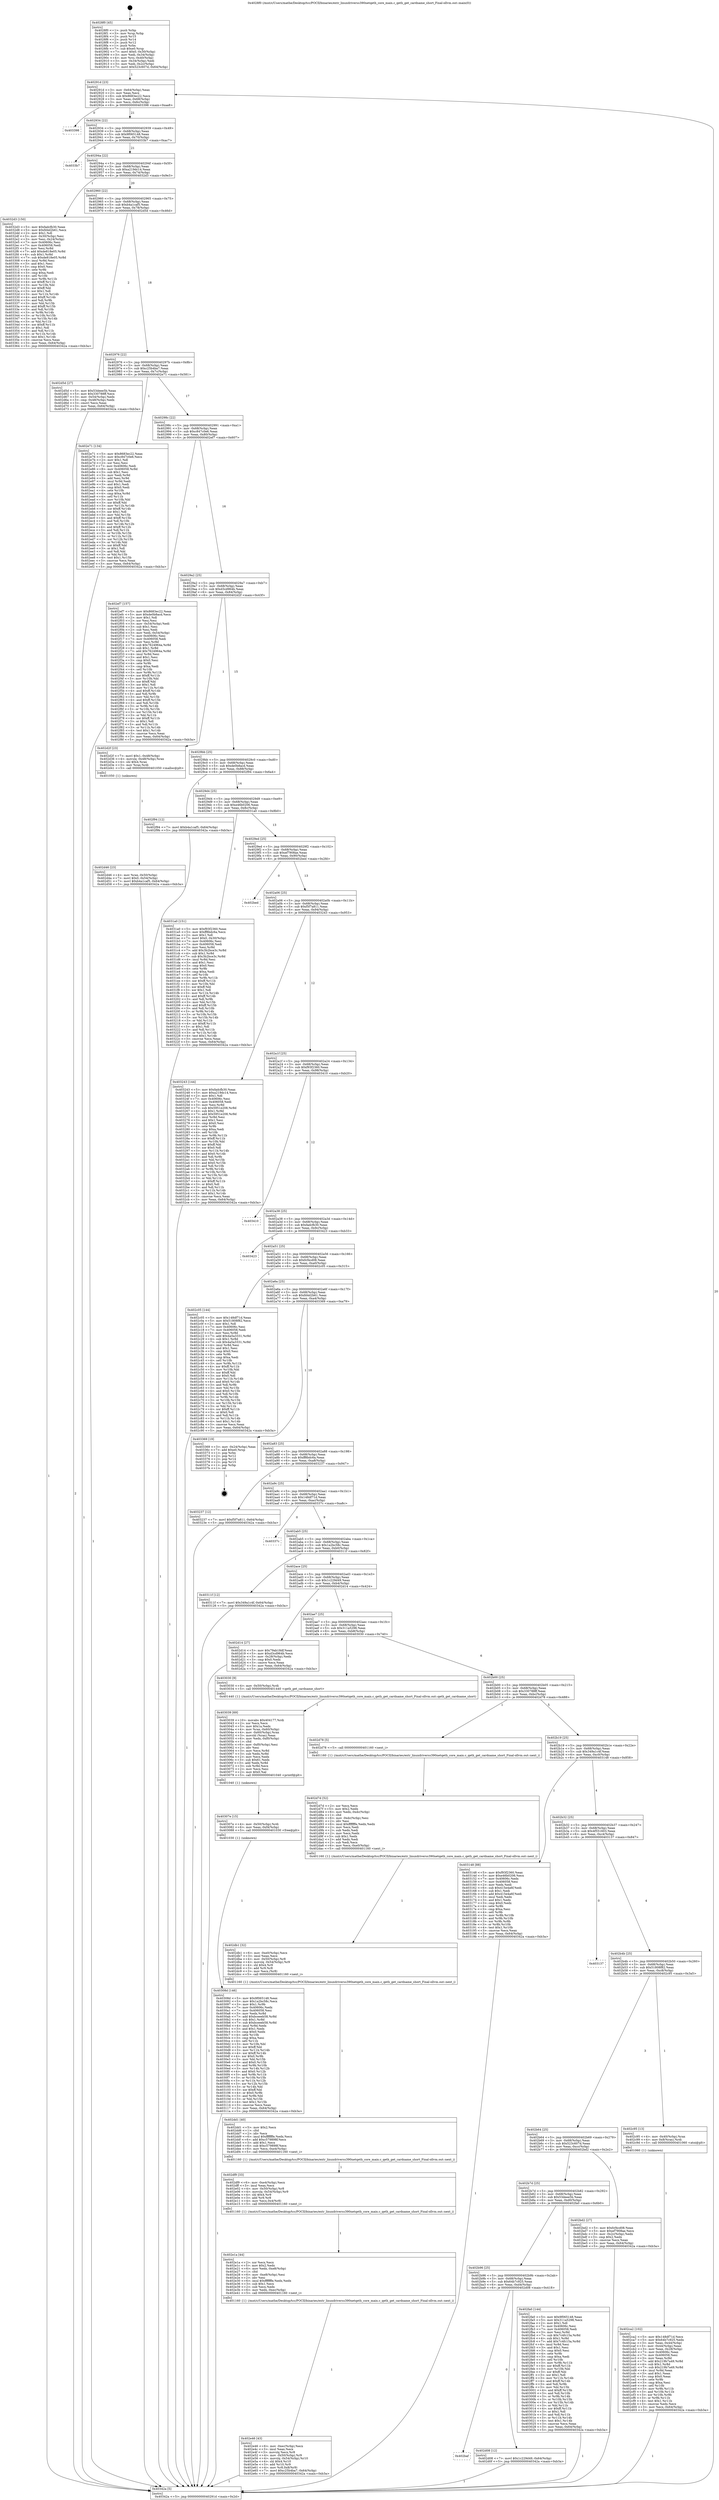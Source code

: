 digraph "0x4028f0" {
  label = "0x4028f0 (/mnt/c/Users/mathe/Desktop/tcc/POCII/binaries/extr_linuxdriverss390netqeth_core_main.c_qeth_get_cardname_short_Final-ollvm.out::main(0))"
  labelloc = "t"
  node[shape=record]

  Entry [label="",width=0.3,height=0.3,shape=circle,fillcolor=black,style=filled]
  "0x40291d" [label="{
     0x40291d [23]\l
     | [instrs]\l
     &nbsp;&nbsp;0x40291d \<+3\>: mov -0x64(%rbp),%eax\l
     &nbsp;&nbsp;0x402920 \<+2\>: mov %eax,%ecx\l
     &nbsp;&nbsp;0x402922 \<+6\>: sub $0x8683ec22,%ecx\l
     &nbsp;&nbsp;0x402928 \<+3\>: mov %eax,-0x68(%rbp)\l
     &nbsp;&nbsp;0x40292b \<+3\>: mov %ecx,-0x6c(%rbp)\l
     &nbsp;&nbsp;0x40292e \<+6\>: je 0000000000403398 \<main+0xaa8\>\l
  }"]
  "0x403398" [label="{
     0x403398\l
  }", style=dashed]
  "0x402934" [label="{
     0x402934 [22]\l
     | [instrs]\l
     &nbsp;&nbsp;0x402934 \<+5\>: jmp 0000000000402939 \<main+0x49\>\l
     &nbsp;&nbsp;0x402939 \<+3\>: mov -0x68(%rbp),%eax\l
     &nbsp;&nbsp;0x40293c \<+5\>: sub $0x9f065148,%eax\l
     &nbsp;&nbsp;0x402941 \<+3\>: mov %eax,-0x70(%rbp)\l
     &nbsp;&nbsp;0x402944 \<+6\>: je 00000000004033b7 \<main+0xac7\>\l
  }"]
  Exit [label="",width=0.3,height=0.3,shape=circle,fillcolor=black,style=filled,peripheries=2]
  "0x4033b7" [label="{
     0x4033b7\l
  }", style=dashed]
  "0x40294a" [label="{
     0x40294a [22]\l
     | [instrs]\l
     &nbsp;&nbsp;0x40294a \<+5\>: jmp 000000000040294f \<main+0x5f\>\l
     &nbsp;&nbsp;0x40294f \<+3\>: mov -0x68(%rbp),%eax\l
     &nbsp;&nbsp;0x402952 \<+5\>: sub $0xa219dc14,%eax\l
     &nbsp;&nbsp;0x402957 \<+3\>: mov %eax,-0x74(%rbp)\l
     &nbsp;&nbsp;0x40295a \<+6\>: je 00000000004032d3 \<main+0x9e3\>\l
  }"]
  "0x40308d" [label="{
     0x40308d [146]\l
     | [instrs]\l
     &nbsp;&nbsp;0x40308d \<+5\>: mov $0x9f065148,%eax\l
     &nbsp;&nbsp;0x403092 \<+5\>: mov $0x1a2bc58c,%ecx\l
     &nbsp;&nbsp;0x403097 \<+3\>: mov $0x1,%r9b\l
     &nbsp;&nbsp;0x40309a \<+7\>: mov 0x40606c,%edx\l
     &nbsp;&nbsp;0x4030a1 \<+7\>: mov 0x406058,%esi\l
     &nbsp;&nbsp;0x4030a8 \<+3\>: mov %edx,%r8d\l
     &nbsp;&nbsp;0x4030ab \<+7\>: add $0xbceeeb58,%r8d\l
     &nbsp;&nbsp;0x4030b2 \<+4\>: sub $0x1,%r8d\l
     &nbsp;&nbsp;0x4030b6 \<+7\>: sub $0xbceeeb58,%r8d\l
     &nbsp;&nbsp;0x4030bd \<+4\>: imul %r8d,%edx\l
     &nbsp;&nbsp;0x4030c1 \<+3\>: and $0x1,%edx\l
     &nbsp;&nbsp;0x4030c4 \<+3\>: cmp $0x0,%edx\l
     &nbsp;&nbsp;0x4030c7 \<+4\>: sete %r10b\l
     &nbsp;&nbsp;0x4030cb \<+3\>: cmp $0xa,%esi\l
     &nbsp;&nbsp;0x4030ce \<+4\>: setl %r11b\l
     &nbsp;&nbsp;0x4030d2 \<+3\>: mov %r10b,%bl\l
     &nbsp;&nbsp;0x4030d5 \<+3\>: xor $0xff,%bl\l
     &nbsp;&nbsp;0x4030d8 \<+3\>: mov %r11b,%r14b\l
     &nbsp;&nbsp;0x4030db \<+4\>: xor $0xff,%r14b\l
     &nbsp;&nbsp;0x4030df \<+4\>: xor $0x0,%r9b\l
     &nbsp;&nbsp;0x4030e3 \<+3\>: mov %bl,%r15b\l
     &nbsp;&nbsp;0x4030e6 \<+4\>: and $0x0,%r15b\l
     &nbsp;&nbsp;0x4030ea \<+3\>: and %r9b,%r10b\l
     &nbsp;&nbsp;0x4030ed \<+3\>: mov %r14b,%r12b\l
     &nbsp;&nbsp;0x4030f0 \<+4\>: and $0x0,%r12b\l
     &nbsp;&nbsp;0x4030f4 \<+3\>: and %r9b,%r11b\l
     &nbsp;&nbsp;0x4030f7 \<+3\>: or %r10b,%r15b\l
     &nbsp;&nbsp;0x4030fa \<+3\>: or %r11b,%r12b\l
     &nbsp;&nbsp;0x4030fd \<+3\>: xor %r12b,%r15b\l
     &nbsp;&nbsp;0x403100 \<+3\>: or %r14b,%bl\l
     &nbsp;&nbsp;0x403103 \<+3\>: xor $0xff,%bl\l
     &nbsp;&nbsp;0x403106 \<+4\>: or $0x0,%r9b\l
     &nbsp;&nbsp;0x40310a \<+3\>: and %r9b,%bl\l
     &nbsp;&nbsp;0x40310d \<+3\>: or %bl,%r15b\l
     &nbsp;&nbsp;0x403110 \<+4\>: test $0x1,%r15b\l
     &nbsp;&nbsp;0x403114 \<+3\>: cmovne %ecx,%eax\l
     &nbsp;&nbsp;0x403117 \<+3\>: mov %eax,-0x64(%rbp)\l
     &nbsp;&nbsp;0x40311a \<+5\>: jmp 000000000040342a \<main+0xb3a\>\l
  }"]
  "0x4032d3" [label="{
     0x4032d3 [150]\l
     | [instrs]\l
     &nbsp;&nbsp;0x4032d3 \<+5\>: mov $0xfadcfb30,%eax\l
     &nbsp;&nbsp;0x4032d8 \<+5\>: mov $0xfd4d2b61,%ecx\l
     &nbsp;&nbsp;0x4032dd \<+2\>: mov $0x1,%dl\l
     &nbsp;&nbsp;0x4032df \<+3\>: mov -0x30(%rbp),%esi\l
     &nbsp;&nbsp;0x4032e2 \<+3\>: mov %esi,-0x24(%rbp)\l
     &nbsp;&nbsp;0x4032e5 \<+7\>: mov 0x40606c,%esi\l
     &nbsp;&nbsp;0x4032ec \<+7\>: mov 0x406058,%edi\l
     &nbsp;&nbsp;0x4032f3 \<+3\>: mov %esi,%r8d\l
     &nbsp;&nbsp;0x4032f6 \<+7\>: add $0xde818e05,%r8d\l
     &nbsp;&nbsp;0x4032fd \<+4\>: sub $0x1,%r8d\l
     &nbsp;&nbsp;0x403301 \<+7\>: sub $0xde818e05,%r8d\l
     &nbsp;&nbsp;0x403308 \<+4\>: imul %r8d,%esi\l
     &nbsp;&nbsp;0x40330c \<+3\>: and $0x1,%esi\l
     &nbsp;&nbsp;0x40330f \<+3\>: cmp $0x0,%esi\l
     &nbsp;&nbsp;0x403312 \<+4\>: sete %r9b\l
     &nbsp;&nbsp;0x403316 \<+3\>: cmp $0xa,%edi\l
     &nbsp;&nbsp;0x403319 \<+4\>: setl %r10b\l
     &nbsp;&nbsp;0x40331d \<+3\>: mov %r9b,%r11b\l
     &nbsp;&nbsp;0x403320 \<+4\>: xor $0xff,%r11b\l
     &nbsp;&nbsp;0x403324 \<+3\>: mov %r10b,%bl\l
     &nbsp;&nbsp;0x403327 \<+3\>: xor $0xff,%bl\l
     &nbsp;&nbsp;0x40332a \<+3\>: xor $0x1,%dl\l
     &nbsp;&nbsp;0x40332d \<+3\>: mov %r11b,%r14b\l
     &nbsp;&nbsp;0x403330 \<+4\>: and $0xff,%r14b\l
     &nbsp;&nbsp;0x403334 \<+3\>: and %dl,%r9b\l
     &nbsp;&nbsp;0x403337 \<+3\>: mov %bl,%r15b\l
     &nbsp;&nbsp;0x40333a \<+4\>: and $0xff,%r15b\l
     &nbsp;&nbsp;0x40333e \<+3\>: and %dl,%r10b\l
     &nbsp;&nbsp;0x403341 \<+3\>: or %r9b,%r14b\l
     &nbsp;&nbsp;0x403344 \<+3\>: or %r10b,%r15b\l
     &nbsp;&nbsp;0x403347 \<+3\>: xor %r15b,%r14b\l
     &nbsp;&nbsp;0x40334a \<+3\>: or %bl,%r11b\l
     &nbsp;&nbsp;0x40334d \<+4\>: xor $0xff,%r11b\l
     &nbsp;&nbsp;0x403351 \<+3\>: or $0x1,%dl\l
     &nbsp;&nbsp;0x403354 \<+3\>: and %dl,%r11b\l
     &nbsp;&nbsp;0x403357 \<+3\>: or %r11b,%r14b\l
     &nbsp;&nbsp;0x40335a \<+4\>: test $0x1,%r14b\l
     &nbsp;&nbsp;0x40335e \<+3\>: cmovne %ecx,%eax\l
     &nbsp;&nbsp;0x403361 \<+3\>: mov %eax,-0x64(%rbp)\l
     &nbsp;&nbsp;0x403364 \<+5\>: jmp 000000000040342a \<main+0xb3a\>\l
  }"]
  "0x402960" [label="{
     0x402960 [22]\l
     | [instrs]\l
     &nbsp;&nbsp;0x402960 \<+5\>: jmp 0000000000402965 \<main+0x75\>\l
     &nbsp;&nbsp;0x402965 \<+3\>: mov -0x68(%rbp),%eax\l
     &nbsp;&nbsp;0x402968 \<+5\>: sub $0xb4a1caf5,%eax\l
     &nbsp;&nbsp;0x40296d \<+3\>: mov %eax,-0x78(%rbp)\l
     &nbsp;&nbsp;0x402970 \<+6\>: je 0000000000402d5d \<main+0x46d\>\l
  }"]
  "0x40307e" [label="{
     0x40307e [15]\l
     | [instrs]\l
     &nbsp;&nbsp;0x40307e \<+4\>: mov -0x50(%rbp),%rdi\l
     &nbsp;&nbsp;0x403082 \<+6\>: mov %eax,-0xf4(%rbp)\l
     &nbsp;&nbsp;0x403088 \<+5\>: call 0000000000401030 \<free@plt\>\l
     | [calls]\l
     &nbsp;&nbsp;0x401030 \{1\} (unknown)\l
  }"]
  "0x402d5d" [label="{
     0x402d5d [27]\l
     | [instrs]\l
     &nbsp;&nbsp;0x402d5d \<+5\>: mov $0x53deee5b,%eax\l
     &nbsp;&nbsp;0x402d62 \<+5\>: mov $0x330788ff,%ecx\l
     &nbsp;&nbsp;0x402d67 \<+3\>: mov -0x54(%rbp),%edx\l
     &nbsp;&nbsp;0x402d6a \<+3\>: cmp -0x48(%rbp),%edx\l
     &nbsp;&nbsp;0x402d6d \<+3\>: cmovl %ecx,%eax\l
     &nbsp;&nbsp;0x402d70 \<+3\>: mov %eax,-0x64(%rbp)\l
     &nbsp;&nbsp;0x402d73 \<+5\>: jmp 000000000040342a \<main+0xb3a\>\l
  }"]
  "0x402976" [label="{
     0x402976 [22]\l
     | [instrs]\l
     &nbsp;&nbsp;0x402976 \<+5\>: jmp 000000000040297b \<main+0x8b\>\l
     &nbsp;&nbsp;0x40297b \<+3\>: mov -0x68(%rbp),%eax\l
     &nbsp;&nbsp;0x40297e \<+5\>: sub $0xc25b4ba7,%eax\l
     &nbsp;&nbsp;0x402983 \<+3\>: mov %eax,-0x7c(%rbp)\l
     &nbsp;&nbsp;0x402986 \<+6\>: je 0000000000402e71 \<main+0x581\>\l
  }"]
  "0x403039" [label="{
     0x403039 [69]\l
     | [instrs]\l
     &nbsp;&nbsp;0x403039 \<+10\>: movabs $0x404177,%rdi\l
     &nbsp;&nbsp;0x403043 \<+2\>: xor %ecx,%ecx\l
     &nbsp;&nbsp;0x403045 \<+5\>: mov $0x1a,%edx\l
     &nbsp;&nbsp;0x40304a \<+4\>: mov %rax,-0x60(%rbp)\l
     &nbsp;&nbsp;0x40304e \<+4\>: mov -0x60(%rbp),%rax\l
     &nbsp;&nbsp;0x403052 \<+3\>: movsbl (%rax),%eax\l
     &nbsp;&nbsp;0x403055 \<+6\>: mov %edx,-0xf0(%rbp)\l
     &nbsp;&nbsp;0x40305b \<+1\>: cltd\l
     &nbsp;&nbsp;0x40305c \<+6\>: mov -0xf0(%rbp),%esi\l
     &nbsp;&nbsp;0x403062 \<+2\>: idiv %esi\l
     &nbsp;&nbsp;0x403064 \<+3\>: mov %ecx,%r8d\l
     &nbsp;&nbsp;0x403067 \<+3\>: sub %edx,%r8d\l
     &nbsp;&nbsp;0x40306a \<+2\>: mov %ecx,%edx\l
     &nbsp;&nbsp;0x40306c \<+3\>: sub $0x61,%edx\l
     &nbsp;&nbsp;0x40306f \<+3\>: add %edx,%r8d\l
     &nbsp;&nbsp;0x403072 \<+3\>: sub %r8d,%ecx\l
     &nbsp;&nbsp;0x403075 \<+2\>: mov %ecx,%esi\l
     &nbsp;&nbsp;0x403077 \<+2\>: mov $0x0,%al\l
     &nbsp;&nbsp;0x403079 \<+5\>: call 0000000000401040 \<printf@plt\>\l
     | [calls]\l
     &nbsp;&nbsp;0x401040 \{1\} (unknown)\l
  }"]
  "0x402e71" [label="{
     0x402e71 [134]\l
     | [instrs]\l
     &nbsp;&nbsp;0x402e71 \<+5\>: mov $0x8683ec22,%eax\l
     &nbsp;&nbsp;0x402e76 \<+5\>: mov $0xc847c0e6,%ecx\l
     &nbsp;&nbsp;0x402e7b \<+2\>: mov $0x1,%dl\l
     &nbsp;&nbsp;0x402e7d \<+2\>: xor %esi,%esi\l
     &nbsp;&nbsp;0x402e7f \<+7\>: mov 0x40606c,%edi\l
     &nbsp;&nbsp;0x402e86 \<+8\>: mov 0x406058,%r8d\l
     &nbsp;&nbsp;0x402e8e \<+3\>: sub $0x1,%esi\l
     &nbsp;&nbsp;0x402e91 \<+3\>: mov %edi,%r9d\l
     &nbsp;&nbsp;0x402e94 \<+3\>: add %esi,%r9d\l
     &nbsp;&nbsp;0x402e97 \<+4\>: imul %r9d,%edi\l
     &nbsp;&nbsp;0x402e9b \<+3\>: and $0x1,%edi\l
     &nbsp;&nbsp;0x402e9e \<+3\>: cmp $0x0,%edi\l
     &nbsp;&nbsp;0x402ea1 \<+4\>: sete %r10b\l
     &nbsp;&nbsp;0x402ea5 \<+4\>: cmp $0xa,%r8d\l
     &nbsp;&nbsp;0x402ea9 \<+4\>: setl %r11b\l
     &nbsp;&nbsp;0x402ead \<+3\>: mov %r10b,%bl\l
     &nbsp;&nbsp;0x402eb0 \<+3\>: xor $0xff,%bl\l
     &nbsp;&nbsp;0x402eb3 \<+3\>: mov %r11b,%r14b\l
     &nbsp;&nbsp;0x402eb6 \<+4\>: xor $0xff,%r14b\l
     &nbsp;&nbsp;0x402eba \<+3\>: xor $0x1,%dl\l
     &nbsp;&nbsp;0x402ebd \<+3\>: mov %bl,%r15b\l
     &nbsp;&nbsp;0x402ec0 \<+4\>: and $0xff,%r15b\l
     &nbsp;&nbsp;0x402ec4 \<+3\>: and %dl,%r10b\l
     &nbsp;&nbsp;0x402ec7 \<+3\>: mov %r14b,%r12b\l
     &nbsp;&nbsp;0x402eca \<+4\>: and $0xff,%r12b\l
     &nbsp;&nbsp;0x402ece \<+3\>: and %dl,%r11b\l
     &nbsp;&nbsp;0x402ed1 \<+3\>: or %r10b,%r15b\l
     &nbsp;&nbsp;0x402ed4 \<+3\>: or %r11b,%r12b\l
     &nbsp;&nbsp;0x402ed7 \<+3\>: xor %r12b,%r15b\l
     &nbsp;&nbsp;0x402eda \<+3\>: or %r14b,%bl\l
     &nbsp;&nbsp;0x402edd \<+3\>: xor $0xff,%bl\l
     &nbsp;&nbsp;0x402ee0 \<+3\>: or $0x1,%dl\l
     &nbsp;&nbsp;0x402ee3 \<+2\>: and %dl,%bl\l
     &nbsp;&nbsp;0x402ee5 \<+3\>: or %bl,%r15b\l
     &nbsp;&nbsp;0x402ee8 \<+4\>: test $0x1,%r15b\l
     &nbsp;&nbsp;0x402eec \<+3\>: cmovne %ecx,%eax\l
     &nbsp;&nbsp;0x402eef \<+3\>: mov %eax,-0x64(%rbp)\l
     &nbsp;&nbsp;0x402ef2 \<+5\>: jmp 000000000040342a \<main+0xb3a\>\l
  }"]
  "0x40298c" [label="{
     0x40298c [22]\l
     | [instrs]\l
     &nbsp;&nbsp;0x40298c \<+5\>: jmp 0000000000402991 \<main+0xa1\>\l
     &nbsp;&nbsp;0x402991 \<+3\>: mov -0x68(%rbp),%eax\l
     &nbsp;&nbsp;0x402994 \<+5\>: sub $0xc847c0e6,%eax\l
     &nbsp;&nbsp;0x402999 \<+3\>: mov %eax,-0x80(%rbp)\l
     &nbsp;&nbsp;0x40299c \<+6\>: je 0000000000402ef7 \<main+0x607\>\l
  }"]
  "0x402e46" [label="{
     0x402e46 [43]\l
     | [instrs]\l
     &nbsp;&nbsp;0x402e46 \<+6\>: mov -0xec(%rbp),%ecx\l
     &nbsp;&nbsp;0x402e4c \<+3\>: imul %eax,%ecx\l
     &nbsp;&nbsp;0x402e4f \<+3\>: movslq %ecx,%r8\l
     &nbsp;&nbsp;0x402e52 \<+4\>: mov -0x50(%rbp),%r9\l
     &nbsp;&nbsp;0x402e56 \<+4\>: movslq -0x54(%rbp),%r10\l
     &nbsp;&nbsp;0x402e5a \<+4\>: shl $0x4,%r10\l
     &nbsp;&nbsp;0x402e5e \<+3\>: add %r10,%r9\l
     &nbsp;&nbsp;0x402e61 \<+4\>: mov %r8,0x8(%r9)\l
     &nbsp;&nbsp;0x402e65 \<+7\>: movl $0xc25b4ba7,-0x64(%rbp)\l
     &nbsp;&nbsp;0x402e6c \<+5\>: jmp 000000000040342a \<main+0xb3a\>\l
  }"]
  "0x402ef7" [label="{
     0x402ef7 [157]\l
     | [instrs]\l
     &nbsp;&nbsp;0x402ef7 \<+5\>: mov $0x8683ec22,%eax\l
     &nbsp;&nbsp;0x402efc \<+5\>: mov $0xde0b8acd,%ecx\l
     &nbsp;&nbsp;0x402f01 \<+2\>: mov $0x1,%dl\l
     &nbsp;&nbsp;0x402f03 \<+2\>: xor %esi,%esi\l
     &nbsp;&nbsp;0x402f05 \<+3\>: mov -0x54(%rbp),%edi\l
     &nbsp;&nbsp;0x402f08 \<+3\>: sub $0x1,%esi\l
     &nbsp;&nbsp;0x402f0b \<+2\>: sub %esi,%edi\l
     &nbsp;&nbsp;0x402f0d \<+3\>: mov %edi,-0x54(%rbp)\l
     &nbsp;&nbsp;0x402f10 \<+7\>: mov 0x40606c,%esi\l
     &nbsp;&nbsp;0x402f17 \<+7\>: mov 0x406058,%edi\l
     &nbsp;&nbsp;0x402f1e \<+3\>: mov %esi,%r8d\l
     &nbsp;&nbsp;0x402f21 \<+7\>: sub $0x7624964a,%r8d\l
     &nbsp;&nbsp;0x402f28 \<+4\>: sub $0x1,%r8d\l
     &nbsp;&nbsp;0x402f2c \<+7\>: add $0x7624964a,%r8d\l
     &nbsp;&nbsp;0x402f33 \<+4\>: imul %r8d,%esi\l
     &nbsp;&nbsp;0x402f37 \<+3\>: and $0x1,%esi\l
     &nbsp;&nbsp;0x402f3a \<+3\>: cmp $0x0,%esi\l
     &nbsp;&nbsp;0x402f3d \<+4\>: sete %r9b\l
     &nbsp;&nbsp;0x402f41 \<+3\>: cmp $0xa,%edi\l
     &nbsp;&nbsp;0x402f44 \<+4\>: setl %r10b\l
     &nbsp;&nbsp;0x402f48 \<+3\>: mov %r9b,%r11b\l
     &nbsp;&nbsp;0x402f4b \<+4\>: xor $0xff,%r11b\l
     &nbsp;&nbsp;0x402f4f \<+3\>: mov %r10b,%bl\l
     &nbsp;&nbsp;0x402f52 \<+3\>: xor $0xff,%bl\l
     &nbsp;&nbsp;0x402f55 \<+3\>: xor $0x1,%dl\l
     &nbsp;&nbsp;0x402f58 \<+3\>: mov %r11b,%r14b\l
     &nbsp;&nbsp;0x402f5b \<+4\>: and $0xff,%r14b\l
     &nbsp;&nbsp;0x402f5f \<+3\>: and %dl,%r9b\l
     &nbsp;&nbsp;0x402f62 \<+3\>: mov %bl,%r15b\l
     &nbsp;&nbsp;0x402f65 \<+4\>: and $0xff,%r15b\l
     &nbsp;&nbsp;0x402f69 \<+3\>: and %dl,%r10b\l
     &nbsp;&nbsp;0x402f6c \<+3\>: or %r9b,%r14b\l
     &nbsp;&nbsp;0x402f6f \<+3\>: or %r10b,%r15b\l
     &nbsp;&nbsp;0x402f72 \<+3\>: xor %r15b,%r14b\l
     &nbsp;&nbsp;0x402f75 \<+3\>: or %bl,%r11b\l
     &nbsp;&nbsp;0x402f78 \<+4\>: xor $0xff,%r11b\l
     &nbsp;&nbsp;0x402f7c \<+3\>: or $0x1,%dl\l
     &nbsp;&nbsp;0x402f7f \<+3\>: and %dl,%r11b\l
     &nbsp;&nbsp;0x402f82 \<+3\>: or %r11b,%r14b\l
     &nbsp;&nbsp;0x402f85 \<+4\>: test $0x1,%r14b\l
     &nbsp;&nbsp;0x402f89 \<+3\>: cmovne %ecx,%eax\l
     &nbsp;&nbsp;0x402f8c \<+3\>: mov %eax,-0x64(%rbp)\l
     &nbsp;&nbsp;0x402f8f \<+5\>: jmp 000000000040342a \<main+0xb3a\>\l
  }"]
  "0x4029a2" [label="{
     0x4029a2 [25]\l
     | [instrs]\l
     &nbsp;&nbsp;0x4029a2 \<+5\>: jmp 00000000004029a7 \<main+0xb7\>\l
     &nbsp;&nbsp;0x4029a7 \<+3\>: mov -0x68(%rbp),%eax\l
     &nbsp;&nbsp;0x4029aa \<+5\>: sub $0xd3cd964b,%eax\l
     &nbsp;&nbsp;0x4029af \<+6\>: mov %eax,-0x84(%rbp)\l
     &nbsp;&nbsp;0x4029b5 \<+6\>: je 0000000000402d2f \<main+0x43f\>\l
  }"]
  "0x402e1a" [label="{
     0x402e1a [44]\l
     | [instrs]\l
     &nbsp;&nbsp;0x402e1a \<+2\>: xor %ecx,%ecx\l
     &nbsp;&nbsp;0x402e1c \<+5\>: mov $0x2,%edx\l
     &nbsp;&nbsp;0x402e21 \<+6\>: mov %edx,-0xe8(%rbp)\l
     &nbsp;&nbsp;0x402e27 \<+1\>: cltd\l
     &nbsp;&nbsp;0x402e28 \<+6\>: mov -0xe8(%rbp),%esi\l
     &nbsp;&nbsp;0x402e2e \<+2\>: idiv %esi\l
     &nbsp;&nbsp;0x402e30 \<+6\>: imul $0xfffffffe,%edx,%edx\l
     &nbsp;&nbsp;0x402e36 \<+3\>: sub $0x1,%ecx\l
     &nbsp;&nbsp;0x402e39 \<+2\>: sub %ecx,%edx\l
     &nbsp;&nbsp;0x402e3b \<+6\>: mov %edx,-0xec(%rbp)\l
     &nbsp;&nbsp;0x402e41 \<+5\>: call 0000000000401160 \<next_i\>\l
     | [calls]\l
     &nbsp;&nbsp;0x401160 \{1\} (/mnt/c/Users/mathe/Desktop/tcc/POCII/binaries/extr_linuxdriverss390netqeth_core_main.c_qeth_get_cardname_short_Final-ollvm.out::next_i)\l
  }"]
  "0x402d2f" [label="{
     0x402d2f [23]\l
     | [instrs]\l
     &nbsp;&nbsp;0x402d2f \<+7\>: movl $0x1,-0x48(%rbp)\l
     &nbsp;&nbsp;0x402d36 \<+4\>: movslq -0x48(%rbp),%rax\l
     &nbsp;&nbsp;0x402d3a \<+4\>: shl $0x4,%rax\l
     &nbsp;&nbsp;0x402d3e \<+3\>: mov %rax,%rdi\l
     &nbsp;&nbsp;0x402d41 \<+5\>: call 0000000000401050 \<malloc@plt\>\l
     | [calls]\l
     &nbsp;&nbsp;0x401050 \{1\} (unknown)\l
  }"]
  "0x4029bb" [label="{
     0x4029bb [25]\l
     | [instrs]\l
     &nbsp;&nbsp;0x4029bb \<+5\>: jmp 00000000004029c0 \<main+0xd0\>\l
     &nbsp;&nbsp;0x4029c0 \<+3\>: mov -0x68(%rbp),%eax\l
     &nbsp;&nbsp;0x4029c3 \<+5\>: sub $0xde0b8acd,%eax\l
     &nbsp;&nbsp;0x4029c8 \<+6\>: mov %eax,-0x88(%rbp)\l
     &nbsp;&nbsp;0x4029ce \<+6\>: je 0000000000402f94 \<main+0x6a4\>\l
  }"]
  "0x402df9" [label="{
     0x402df9 [33]\l
     | [instrs]\l
     &nbsp;&nbsp;0x402df9 \<+6\>: mov -0xe4(%rbp),%ecx\l
     &nbsp;&nbsp;0x402dff \<+3\>: imul %eax,%ecx\l
     &nbsp;&nbsp;0x402e02 \<+4\>: mov -0x50(%rbp),%r8\l
     &nbsp;&nbsp;0x402e06 \<+4\>: movslq -0x54(%rbp),%r9\l
     &nbsp;&nbsp;0x402e0a \<+4\>: shl $0x4,%r9\l
     &nbsp;&nbsp;0x402e0e \<+3\>: add %r9,%r8\l
     &nbsp;&nbsp;0x402e11 \<+4\>: mov %ecx,0x4(%r8)\l
     &nbsp;&nbsp;0x402e15 \<+5\>: call 0000000000401160 \<next_i\>\l
     | [calls]\l
     &nbsp;&nbsp;0x401160 \{1\} (/mnt/c/Users/mathe/Desktop/tcc/POCII/binaries/extr_linuxdriverss390netqeth_core_main.c_qeth_get_cardname_short_Final-ollvm.out::next_i)\l
  }"]
  "0x402f94" [label="{
     0x402f94 [12]\l
     | [instrs]\l
     &nbsp;&nbsp;0x402f94 \<+7\>: movl $0xb4a1caf5,-0x64(%rbp)\l
     &nbsp;&nbsp;0x402f9b \<+5\>: jmp 000000000040342a \<main+0xb3a\>\l
  }"]
  "0x4029d4" [label="{
     0x4029d4 [25]\l
     | [instrs]\l
     &nbsp;&nbsp;0x4029d4 \<+5\>: jmp 00000000004029d9 \<main+0xe9\>\l
     &nbsp;&nbsp;0x4029d9 \<+3\>: mov -0x68(%rbp),%eax\l
     &nbsp;&nbsp;0x4029dc \<+5\>: sub $0xe46b0206,%eax\l
     &nbsp;&nbsp;0x4029e1 \<+6\>: mov %eax,-0x8c(%rbp)\l
     &nbsp;&nbsp;0x4029e7 \<+6\>: je 00000000004031a0 \<main+0x8b0\>\l
  }"]
  "0x402dd1" [label="{
     0x402dd1 [40]\l
     | [instrs]\l
     &nbsp;&nbsp;0x402dd1 \<+5\>: mov $0x2,%ecx\l
     &nbsp;&nbsp;0x402dd6 \<+1\>: cltd\l
     &nbsp;&nbsp;0x402dd7 \<+2\>: idiv %ecx\l
     &nbsp;&nbsp;0x402dd9 \<+6\>: imul $0xfffffffe,%edx,%ecx\l
     &nbsp;&nbsp;0x402ddf \<+6\>: add $0xc579898f,%ecx\l
     &nbsp;&nbsp;0x402de5 \<+3\>: add $0x1,%ecx\l
     &nbsp;&nbsp;0x402de8 \<+6\>: sub $0xc579898f,%ecx\l
     &nbsp;&nbsp;0x402dee \<+6\>: mov %ecx,-0xe4(%rbp)\l
     &nbsp;&nbsp;0x402df4 \<+5\>: call 0000000000401160 \<next_i\>\l
     | [calls]\l
     &nbsp;&nbsp;0x401160 \{1\} (/mnt/c/Users/mathe/Desktop/tcc/POCII/binaries/extr_linuxdriverss390netqeth_core_main.c_qeth_get_cardname_short_Final-ollvm.out::next_i)\l
  }"]
  "0x4031a0" [label="{
     0x4031a0 [151]\l
     | [instrs]\l
     &nbsp;&nbsp;0x4031a0 \<+5\>: mov $0xf93f2360,%eax\l
     &nbsp;&nbsp;0x4031a5 \<+5\>: mov $0xff8bdc6a,%ecx\l
     &nbsp;&nbsp;0x4031aa \<+2\>: mov $0x1,%dl\l
     &nbsp;&nbsp;0x4031ac \<+7\>: movl $0x0,-0x30(%rbp)\l
     &nbsp;&nbsp;0x4031b3 \<+7\>: mov 0x40606c,%esi\l
     &nbsp;&nbsp;0x4031ba \<+7\>: mov 0x406058,%edi\l
     &nbsp;&nbsp;0x4031c1 \<+3\>: mov %esi,%r8d\l
     &nbsp;&nbsp;0x4031c4 \<+7\>: add $0x3b2bce3c,%r8d\l
     &nbsp;&nbsp;0x4031cb \<+4\>: sub $0x1,%r8d\l
     &nbsp;&nbsp;0x4031cf \<+7\>: sub $0x3b2bce3c,%r8d\l
     &nbsp;&nbsp;0x4031d6 \<+4\>: imul %r8d,%esi\l
     &nbsp;&nbsp;0x4031da \<+3\>: and $0x1,%esi\l
     &nbsp;&nbsp;0x4031dd \<+3\>: cmp $0x0,%esi\l
     &nbsp;&nbsp;0x4031e0 \<+4\>: sete %r9b\l
     &nbsp;&nbsp;0x4031e4 \<+3\>: cmp $0xa,%edi\l
     &nbsp;&nbsp;0x4031e7 \<+4\>: setl %r10b\l
     &nbsp;&nbsp;0x4031eb \<+3\>: mov %r9b,%r11b\l
     &nbsp;&nbsp;0x4031ee \<+4\>: xor $0xff,%r11b\l
     &nbsp;&nbsp;0x4031f2 \<+3\>: mov %r10b,%bl\l
     &nbsp;&nbsp;0x4031f5 \<+3\>: xor $0xff,%bl\l
     &nbsp;&nbsp;0x4031f8 \<+3\>: xor $0x1,%dl\l
     &nbsp;&nbsp;0x4031fb \<+3\>: mov %r11b,%r14b\l
     &nbsp;&nbsp;0x4031fe \<+4\>: and $0xff,%r14b\l
     &nbsp;&nbsp;0x403202 \<+3\>: and %dl,%r9b\l
     &nbsp;&nbsp;0x403205 \<+3\>: mov %bl,%r15b\l
     &nbsp;&nbsp;0x403208 \<+4\>: and $0xff,%r15b\l
     &nbsp;&nbsp;0x40320c \<+3\>: and %dl,%r10b\l
     &nbsp;&nbsp;0x40320f \<+3\>: or %r9b,%r14b\l
     &nbsp;&nbsp;0x403212 \<+3\>: or %r10b,%r15b\l
     &nbsp;&nbsp;0x403215 \<+3\>: xor %r15b,%r14b\l
     &nbsp;&nbsp;0x403218 \<+3\>: or %bl,%r11b\l
     &nbsp;&nbsp;0x40321b \<+4\>: xor $0xff,%r11b\l
     &nbsp;&nbsp;0x40321f \<+3\>: or $0x1,%dl\l
     &nbsp;&nbsp;0x403222 \<+3\>: and %dl,%r11b\l
     &nbsp;&nbsp;0x403225 \<+3\>: or %r11b,%r14b\l
     &nbsp;&nbsp;0x403228 \<+4\>: test $0x1,%r14b\l
     &nbsp;&nbsp;0x40322c \<+3\>: cmovne %ecx,%eax\l
     &nbsp;&nbsp;0x40322f \<+3\>: mov %eax,-0x64(%rbp)\l
     &nbsp;&nbsp;0x403232 \<+5\>: jmp 000000000040342a \<main+0xb3a\>\l
  }"]
  "0x4029ed" [label="{
     0x4029ed [25]\l
     | [instrs]\l
     &nbsp;&nbsp;0x4029ed \<+5\>: jmp 00000000004029f2 \<main+0x102\>\l
     &nbsp;&nbsp;0x4029f2 \<+3\>: mov -0x68(%rbp),%eax\l
     &nbsp;&nbsp;0x4029f5 \<+5\>: sub $0xef7908ae,%eax\l
     &nbsp;&nbsp;0x4029fa \<+6\>: mov %eax,-0x90(%rbp)\l
     &nbsp;&nbsp;0x402a00 \<+6\>: je 0000000000402bed \<main+0x2fd\>\l
  }"]
  "0x402db1" [label="{
     0x402db1 [32]\l
     | [instrs]\l
     &nbsp;&nbsp;0x402db1 \<+6\>: mov -0xe0(%rbp),%ecx\l
     &nbsp;&nbsp;0x402db7 \<+3\>: imul %eax,%ecx\l
     &nbsp;&nbsp;0x402dba \<+4\>: mov -0x50(%rbp),%r8\l
     &nbsp;&nbsp;0x402dbe \<+4\>: movslq -0x54(%rbp),%r9\l
     &nbsp;&nbsp;0x402dc2 \<+4\>: shl $0x4,%r9\l
     &nbsp;&nbsp;0x402dc6 \<+3\>: add %r9,%r8\l
     &nbsp;&nbsp;0x402dc9 \<+3\>: mov %ecx,(%r8)\l
     &nbsp;&nbsp;0x402dcc \<+5\>: call 0000000000401160 \<next_i\>\l
     | [calls]\l
     &nbsp;&nbsp;0x401160 \{1\} (/mnt/c/Users/mathe/Desktop/tcc/POCII/binaries/extr_linuxdriverss390netqeth_core_main.c_qeth_get_cardname_short_Final-ollvm.out::next_i)\l
  }"]
  "0x402bed" [label="{
     0x402bed\l
  }", style=dashed]
  "0x402a06" [label="{
     0x402a06 [25]\l
     | [instrs]\l
     &nbsp;&nbsp;0x402a06 \<+5\>: jmp 0000000000402a0b \<main+0x11b\>\l
     &nbsp;&nbsp;0x402a0b \<+3\>: mov -0x68(%rbp),%eax\l
     &nbsp;&nbsp;0x402a0e \<+5\>: sub $0xf5f7a811,%eax\l
     &nbsp;&nbsp;0x402a13 \<+6\>: mov %eax,-0x94(%rbp)\l
     &nbsp;&nbsp;0x402a19 \<+6\>: je 0000000000403243 \<main+0x953\>\l
  }"]
  "0x402d7d" [label="{
     0x402d7d [52]\l
     | [instrs]\l
     &nbsp;&nbsp;0x402d7d \<+2\>: xor %ecx,%ecx\l
     &nbsp;&nbsp;0x402d7f \<+5\>: mov $0x2,%edx\l
     &nbsp;&nbsp;0x402d84 \<+6\>: mov %edx,-0xdc(%rbp)\l
     &nbsp;&nbsp;0x402d8a \<+1\>: cltd\l
     &nbsp;&nbsp;0x402d8b \<+6\>: mov -0xdc(%rbp),%esi\l
     &nbsp;&nbsp;0x402d91 \<+2\>: idiv %esi\l
     &nbsp;&nbsp;0x402d93 \<+6\>: imul $0xfffffffe,%edx,%edx\l
     &nbsp;&nbsp;0x402d99 \<+2\>: mov %ecx,%edi\l
     &nbsp;&nbsp;0x402d9b \<+2\>: sub %edx,%edi\l
     &nbsp;&nbsp;0x402d9d \<+2\>: mov %ecx,%edx\l
     &nbsp;&nbsp;0x402d9f \<+3\>: sub $0x1,%edx\l
     &nbsp;&nbsp;0x402da2 \<+2\>: add %edx,%edi\l
     &nbsp;&nbsp;0x402da4 \<+2\>: sub %edi,%ecx\l
     &nbsp;&nbsp;0x402da6 \<+6\>: mov %ecx,-0xe0(%rbp)\l
     &nbsp;&nbsp;0x402dac \<+5\>: call 0000000000401160 \<next_i\>\l
     | [calls]\l
     &nbsp;&nbsp;0x401160 \{1\} (/mnt/c/Users/mathe/Desktop/tcc/POCII/binaries/extr_linuxdriverss390netqeth_core_main.c_qeth_get_cardname_short_Final-ollvm.out::next_i)\l
  }"]
  "0x403243" [label="{
     0x403243 [144]\l
     | [instrs]\l
     &nbsp;&nbsp;0x403243 \<+5\>: mov $0xfadcfb30,%eax\l
     &nbsp;&nbsp;0x403248 \<+5\>: mov $0xa219dc14,%ecx\l
     &nbsp;&nbsp;0x40324d \<+2\>: mov $0x1,%dl\l
     &nbsp;&nbsp;0x40324f \<+7\>: mov 0x40606c,%esi\l
     &nbsp;&nbsp;0x403256 \<+7\>: mov 0x406058,%edi\l
     &nbsp;&nbsp;0x40325d \<+3\>: mov %esi,%r8d\l
     &nbsp;&nbsp;0x403260 \<+7\>: sub $0x5951e208,%r8d\l
     &nbsp;&nbsp;0x403267 \<+4\>: sub $0x1,%r8d\l
     &nbsp;&nbsp;0x40326b \<+7\>: add $0x5951e208,%r8d\l
     &nbsp;&nbsp;0x403272 \<+4\>: imul %r8d,%esi\l
     &nbsp;&nbsp;0x403276 \<+3\>: and $0x1,%esi\l
     &nbsp;&nbsp;0x403279 \<+3\>: cmp $0x0,%esi\l
     &nbsp;&nbsp;0x40327c \<+4\>: sete %r9b\l
     &nbsp;&nbsp;0x403280 \<+3\>: cmp $0xa,%edi\l
     &nbsp;&nbsp;0x403283 \<+4\>: setl %r10b\l
     &nbsp;&nbsp;0x403287 \<+3\>: mov %r9b,%r11b\l
     &nbsp;&nbsp;0x40328a \<+4\>: xor $0xff,%r11b\l
     &nbsp;&nbsp;0x40328e \<+3\>: mov %r10b,%bl\l
     &nbsp;&nbsp;0x403291 \<+3\>: xor $0xff,%bl\l
     &nbsp;&nbsp;0x403294 \<+3\>: xor $0x0,%dl\l
     &nbsp;&nbsp;0x403297 \<+3\>: mov %r11b,%r14b\l
     &nbsp;&nbsp;0x40329a \<+4\>: and $0x0,%r14b\l
     &nbsp;&nbsp;0x40329e \<+3\>: and %dl,%r9b\l
     &nbsp;&nbsp;0x4032a1 \<+3\>: mov %bl,%r15b\l
     &nbsp;&nbsp;0x4032a4 \<+4\>: and $0x0,%r15b\l
     &nbsp;&nbsp;0x4032a8 \<+3\>: and %dl,%r10b\l
     &nbsp;&nbsp;0x4032ab \<+3\>: or %r9b,%r14b\l
     &nbsp;&nbsp;0x4032ae \<+3\>: or %r10b,%r15b\l
     &nbsp;&nbsp;0x4032b1 \<+3\>: xor %r15b,%r14b\l
     &nbsp;&nbsp;0x4032b4 \<+3\>: or %bl,%r11b\l
     &nbsp;&nbsp;0x4032b7 \<+4\>: xor $0xff,%r11b\l
     &nbsp;&nbsp;0x4032bb \<+3\>: or $0x0,%dl\l
     &nbsp;&nbsp;0x4032be \<+3\>: and %dl,%r11b\l
     &nbsp;&nbsp;0x4032c1 \<+3\>: or %r11b,%r14b\l
     &nbsp;&nbsp;0x4032c4 \<+4\>: test $0x1,%r14b\l
     &nbsp;&nbsp;0x4032c8 \<+3\>: cmovne %ecx,%eax\l
     &nbsp;&nbsp;0x4032cb \<+3\>: mov %eax,-0x64(%rbp)\l
     &nbsp;&nbsp;0x4032ce \<+5\>: jmp 000000000040342a \<main+0xb3a\>\l
  }"]
  "0x402a1f" [label="{
     0x402a1f [25]\l
     | [instrs]\l
     &nbsp;&nbsp;0x402a1f \<+5\>: jmp 0000000000402a24 \<main+0x134\>\l
     &nbsp;&nbsp;0x402a24 \<+3\>: mov -0x68(%rbp),%eax\l
     &nbsp;&nbsp;0x402a27 \<+5\>: sub $0xf93f2360,%eax\l
     &nbsp;&nbsp;0x402a2c \<+6\>: mov %eax,-0x98(%rbp)\l
     &nbsp;&nbsp;0x402a32 \<+6\>: je 0000000000403410 \<main+0xb20\>\l
  }"]
  "0x402d46" [label="{
     0x402d46 [23]\l
     | [instrs]\l
     &nbsp;&nbsp;0x402d46 \<+4\>: mov %rax,-0x50(%rbp)\l
     &nbsp;&nbsp;0x402d4a \<+7\>: movl $0x0,-0x54(%rbp)\l
     &nbsp;&nbsp;0x402d51 \<+7\>: movl $0xb4a1caf5,-0x64(%rbp)\l
     &nbsp;&nbsp;0x402d58 \<+5\>: jmp 000000000040342a \<main+0xb3a\>\l
  }"]
  "0x403410" [label="{
     0x403410\l
  }", style=dashed]
  "0x402a38" [label="{
     0x402a38 [25]\l
     | [instrs]\l
     &nbsp;&nbsp;0x402a38 \<+5\>: jmp 0000000000402a3d \<main+0x14d\>\l
     &nbsp;&nbsp;0x402a3d \<+3\>: mov -0x68(%rbp),%eax\l
     &nbsp;&nbsp;0x402a40 \<+5\>: sub $0xfadcfb30,%eax\l
     &nbsp;&nbsp;0x402a45 \<+6\>: mov %eax,-0x9c(%rbp)\l
     &nbsp;&nbsp;0x402a4b \<+6\>: je 0000000000403423 \<main+0xb33\>\l
  }"]
  "0x402baf" [label="{
     0x402baf\l
  }", style=dashed]
  "0x403423" [label="{
     0x403423\l
  }", style=dashed]
  "0x402a51" [label="{
     0x402a51 [25]\l
     | [instrs]\l
     &nbsp;&nbsp;0x402a51 \<+5\>: jmp 0000000000402a56 \<main+0x166\>\l
     &nbsp;&nbsp;0x402a56 \<+3\>: mov -0x68(%rbp),%eax\l
     &nbsp;&nbsp;0x402a59 \<+5\>: sub $0xfcf4cd08,%eax\l
     &nbsp;&nbsp;0x402a5e \<+6\>: mov %eax,-0xa0(%rbp)\l
     &nbsp;&nbsp;0x402a64 \<+6\>: je 0000000000402c05 \<main+0x315\>\l
  }"]
  "0x402d08" [label="{
     0x402d08 [12]\l
     | [instrs]\l
     &nbsp;&nbsp;0x402d08 \<+7\>: movl $0x1c229d49,-0x64(%rbp)\l
     &nbsp;&nbsp;0x402d0f \<+5\>: jmp 000000000040342a \<main+0xb3a\>\l
  }"]
  "0x402c05" [label="{
     0x402c05 [144]\l
     | [instrs]\l
     &nbsp;&nbsp;0x402c05 \<+5\>: mov $0x148df71d,%eax\l
     &nbsp;&nbsp;0x402c0a \<+5\>: mov $0x51808f82,%ecx\l
     &nbsp;&nbsp;0x402c0f \<+2\>: mov $0x1,%dl\l
     &nbsp;&nbsp;0x402c11 \<+7\>: mov 0x40606c,%esi\l
     &nbsp;&nbsp;0x402c18 \<+7\>: mov 0x406058,%edi\l
     &nbsp;&nbsp;0x402c1f \<+3\>: mov %esi,%r8d\l
     &nbsp;&nbsp;0x402c22 \<+7\>: add $0x4a5a3331,%r8d\l
     &nbsp;&nbsp;0x402c29 \<+4\>: sub $0x1,%r8d\l
     &nbsp;&nbsp;0x402c2d \<+7\>: sub $0x4a5a3331,%r8d\l
     &nbsp;&nbsp;0x402c34 \<+4\>: imul %r8d,%esi\l
     &nbsp;&nbsp;0x402c38 \<+3\>: and $0x1,%esi\l
     &nbsp;&nbsp;0x402c3b \<+3\>: cmp $0x0,%esi\l
     &nbsp;&nbsp;0x402c3e \<+4\>: sete %r9b\l
     &nbsp;&nbsp;0x402c42 \<+3\>: cmp $0xa,%edi\l
     &nbsp;&nbsp;0x402c45 \<+4\>: setl %r10b\l
     &nbsp;&nbsp;0x402c49 \<+3\>: mov %r9b,%r11b\l
     &nbsp;&nbsp;0x402c4c \<+4\>: xor $0xff,%r11b\l
     &nbsp;&nbsp;0x402c50 \<+3\>: mov %r10b,%bl\l
     &nbsp;&nbsp;0x402c53 \<+3\>: xor $0xff,%bl\l
     &nbsp;&nbsp;0x402c56 \<+3\>: xor $0x0,%dl\l
     &nbsp;&nbsp;0x402c59 \<+3\>: mov %r11b,%r14b\l
     &nbsp;&nbsp;0x402c5c \<+4\>: and $0x0,%r14b\l
     &nbsp;&nbsp;0x402c60 \<+3\>: and %dl,%r9b\l
     &nbsp;&nbsp;0x402c63 \<+3\>: mov %bl,%r15b\l
     &nbsp;&nbsp;0x402c66 \<+4\>: and $0x0,%r15b\l
     &nbsp;&nbsp;0x402c6a \<+3\>: and %dl,%r10b\l
     &nbsp;&nbsp;0x402c6d \<+3\>: or %r9b,%r14b\l
     &nbsp;&nbsp;0x402c70 \<+3\>: or %r10b,%r15b\l
     &nbsp;&nbsp;0x402c73 \<+3\>: xor %r15b,%r14b\l
     &nbsp;&nbsp;0x402c76 \<+3\>: or %bl,%r11b\l
     &nbsp;&nbsp;0x402c79 \<+4\>: xor $0xff,%r11b\l
     &nbsp;&nbsp;0x402c7d \<+3\>: or $0x0,%dl\l
     &nbsp;&nbsp;0x402c80 \<+3\>: and %dl,%r11b\l
     &nbsp;&nbsp;0x402c83 \<+3\>: or %r11b,%r14b\l
     &nbsp;&nbsp;0x402c86 \<+4\>: test $0x1,%r14b\l
     &nbsp;&nbsp;0x402c8a \<+3\>: cmovne %ecx,%eax\l
     &nbsp;&nbsp;0x402c8d \<+3\>: mov %eax,-0x64(%rbp)\l
     &nbsp;&nbsp;0x402c90 \<+5\>: jmp 000000000040342a \<main+0xb3a\>\l
  }"]
  "0x402a6a" [label="{
     0x402a6a [25]\l
     | [instrs]\l
     &nbsp;&nbsp;0x402a6a \<+5\>: jmp 0000000000402a6f \<main+0x17f\>\l
     &nbsp;&nbsp;0x402a6f \<+3\>: mov -0x68(%rbp),%eax\l
     &nbsp;&nbsp;0x402a72 \<+5\>: sub $0xfd4d2b61,%eax\l
     &nbsp;&nbsp;0x402a77 \<+6\>: mov %eax,-0xa4(%rbp)\l
     &nbsp;&nbsp;0x402a7d \<+6\>: je 0000000000403369 \<main+0xa79\>\l
  }"]
  "0x402b96" [label="{
     0x402b96 [25]\l
     | [instrs]\l
     &nbsp;&nbsp;0x402b96 \<+5\>: jmp 0000000000402b9b \<main+0x2ab\>\l
     &nbsp;&nbsp;0x402b9b \<+3\>: mov -0x68(%rbp),%eax\l
     &nbsp;&nbsp;0x402b9e \<+5\>: sub $0x64b7c925,%eax\l
     &nbsp;&nbsp;0x402ba3 \<+6\>: mov %eax,-0xd4(%rbp)\l
     &nbsp;&nbsp;0x402ba9 \<+6\>: je 0000000000402d08 \<main+0x418\>\l
  }"]
  "0x403369" [label="{
     0x403369 [19]\l
     | [instrs]\l
     &nbsp;&nbsp;0x403369 \<+3\>: mov -0x24(%rbp),%eax\l
     &nbsp;&nbsp;0x40336c \<+7\>: add $0xe0,%rsp\l
     &nbsp;&nbsp;0x403373 \<+1\>: pop %rbx\l
     &nbsp;&nbsp;0x403374 \<+2\>: pop %r12\l
     &nbsp;&nbsp;0x403376 \<+2\>: pop %r14\l
     &nbsp;&nbsp;0x403378 \<+2\>: pop %r15\l
     &nbsp;&nbsp;0x40337a \<+1\>: pop %rbp\l
     &nbsp;&nbsp;0x40337b \<+1\>: ret\l
  }"]
  "0x402a83" [label="{
     0x402a83 [25]\l
     | [instrs]\l
     &nbsp;&nbsp;0x402a83 \<+5\>: jmp 0000000000402a88 \<main+0x198\>\l
     &nbsp;&nbsp;0x402a88 \<+3\>: mov -0x68(%rbp),%eax\l
     &nbsp;&nbsp;0x402a8b \<+5\>: sub $0xff8bdc6a,%eax\l
     &nbsp;&nbsp;0x402a90 \<+6\>: mov %eax,-0xa8(%rbp)\l
     &nbsp;&nbsp;0x402a96 \<+6\>: je 0000000000403237 \<main+0x947\>\l
  }"]
  "0x402fa0" [label="{
     0x402fa0 [144]\l
     | [instrs]\l
     &nbsp;&nbsp;0x402fa0 \<+5\>: mov $0x9f065148,%eax\l
     &nbsp;&nbsp;0x402fa5 \<+5\>: mov $0x311a5298,%ecx\l
     &nbsp;&nbsp;0x402faa \<+2\>: mov $0x1,%dl\l
     &nbsp;&nbsp;0x402fac \<+7\>: mov 0x40606c,%esi\l
     &nbsp;&nbsp;0x402fb3 \<+7\>: mov 0x406058,%edi\l
     &nbsp;&nbsp;0x402fba \<+3\>: mov %esi,%r8d\l
     &nbsp;&nbsp;0x402fbd \<+7\>: sub $0x7c4fc15a,%r8d\l
     &nbsp;&nbsp;0x402fc4 \<+4\>: sub $0x1,%r8d\l
     &nbsp;&nbsp;0x402fc8 \<+7\>: add $0x7c4fc15a,%r8d\l
     &nbsp;&nbsp;0x402fcf \<+4\>: imul %r8d,%esi\l
     &nbsp;&nbsp;0x402fd3 \<+3\>: and $0x1,%esi\l
     &nbsp;&nbsp;0x402fd6 \<+3\>: cmp $0x0,%esi\l
     &nbsp;&nbsp;0x402fd9 \<+4\>: sete %r9b\l
     &nbsp;&nbsp;0x402fdd \<+3\>: cmp $0xa,%edi\l
     &nbsp;&nbsp;0x402fe0 \<+4\>: setl %r10b\l
     &nbsp;&nbsp;0x402fe4 \<+3\>: mov %r9b,%r11b\l
     &nbsp;&nbsp;0x402fe7 \<+4\>: xor $0xff,%r11b\l
     &nbsp;&nbsp;0x402feb \<+3\>: mov %r10b,%bl\l
     &nbsp;&nbsp;0x402fee \<+3\>: xor $0xff,%bl\l
     &nbsp;&nbsp;0x402ff1 \<+3\>: xor $0x1,%dl\l
     &nbsp;&nbsp;0x402ff4 \<+3\>: mov %r11b,%r14b\l
     &nbsp;&nbsp;0x402ff7 \<+4\>: and $0xff,%r14b\l
     &nbsp;&nbsp;0x402ffb \<+3\>: and %dl,%r9b\l
     &nbsp;&nbsp;0x402ffe \<+3\>: mov %bl,%r15b\l
     &nbsp;&nbsp;0x403001 \<+4\>: and $0xff,%r15b\l
     &nbsp;&nbsp;0x403005 \<+3\>: and %dl,%r10b\l
     &nbsp;&nbsp;0x403008 \<+3\>: or %r9b,%r14b\l
     &nbsp;&nbsp;0x40300b \<+3\>: or %r10b,%r15b\l
     &nbsp;&nbsp;0x40300e \<+3\>: xor %r15b,%r14b\l
     &nbsp;&nbsp;0x403011 \<+3\>: or %bl,%r11b\l
     &nbsp;&nbsp;0x403014 \<+4\>: xor $0xff,%r11b\l
     &nbsp;&nbsp;0x403018 \<+3\>: or $0x1,%dl\l
     &nbsp;&nbsp;0x40301b \<+3\>: and %dl,%r11b\l
     &nbsp;&nbsp;0x40301e \<+3\>: or %r11b,%r14b\l
     &nbsp;&nbsp;0x403021 \<+4\>: test $0x1,%r14b\l
     &nbsp;&nbsp;0x403025 \<+3\>: cmovne %ecx,%eax\l
     &nbsp;&nbsp;0x403028 \<+3\>: mov %eax,-0x64(%rbp)\l
     &nbsp;&nbsp;0x40302b \<+5\>: jmp 000000000040342a \<main+0xb3a\>\l
  }"]
  "0x403237" [label="{
     0x403237 [12]\l
     | [instrs]\l
     &nbsp;&nbsp;0x403237 \<+7\>: movl $0xf5f7a811,-0x64(%rbp)\l
     &nbsp;&nbsp;0x40323e \<+5\>: jmp 000000000040342a \<main+0xb3a\>\l
  }"]
  "0x402a9c" [label="{
     0x402a9c [25]\l
     | [instrs]\l
     &nbsp;&nbsp;0x402a9c \<+5\>: jmp 0000000000402aa1 \<main+0x1b1\>\l
     &nbsp;&nbsp;0x402aa1 \<+3\>: mov -0x68(%rbp),%eax\l
     &nbsp;&nbsp;0x402aa4 \<+5\>: sub $0x148df71d,%eax\l
     &nbsp;&nbsp;0x402aa9 \<+6\>: mov %eax,-0xac(%rbp)\l
     &nbsp;&nbsp;0x402aaf \<+6\>: je 000000000040337c \<main+0xa8c\>\l
  }"]
  "0x402ca2" [label="{
     0x402ca2 [102]\l
     | [instrs]\l
     &nbsp;&nbsp;0x402ca2 \<+5\>: mov $0x148df71d,%ecx\l
     &nbsp;&nbsp;0x402ca7 \<+5\>: mov $0x64b7c925,%edx\l
     &nbsp;&nbsp;0x402cac \<+3\>: mov %eax,-0x44(%rbp)\l
     &nbsp;&nbsp;0x402caf \<+3\>: mov -0x44(%rbp),%eax\l
     &nbsp;&nbsp;0x402cb2 \<+3\>: mov %eax,-0x28(%rbp)\l
     &nbsp;&nbsp;0x402cb5 \<+7\>: mov 0x40606c,%eax\l
     &nbsp;&nbsp;0x402cbc \<+7\>: mov 0x406058,%esi\l
     &nbsp;&nbsp;0x402cc3 \<+3\>: mov %eax,%r8d\l
     &nbsp;&nbsp;0x402cc6 \<+7\>: add $0x219b7a49,%r8d\l
     &nbsp;&nbsp;0x402ccd \<+4\>: sub $0x1,%r8d\l
     &nbsp;&nbsp;0x402cd1 \<+7\>: sub $0x219b7a49,%r8d\l
     &nbsp;&nbsp;0x402cd8 \<+4\>: imul %r8d,%eax\l
     &nbsp;&nbsp;0x402cdc \<+3\>: and $0x1,%eax\l
     &nbsp;&nbsp;0x402cdf \<+3\>: cmp $0x0,%eax\l
     &nbsp;&nbsp;0x402ce2 \<+4\>: sete %r9b\l
     &nbsp;&nbsp;0x402ce6 \<+3\>: cmp $0xa,%esi\l
     &nbsp;&nbsp;0x402ce9 \<+4\>: setl %r10b\l
     &nbsp;&nbsp;0x402ced \<+3\>: mov %r9b,%r11b\l
     &nbsp;&nbsp;0x402cf0 \<+3\>: and %r10b,%r11b\l
     &nbsp;&nbsp;0x402cf3 \<+3\>: xor %r10b,%r9b\l
     &nbsp;&nbsp;0x402cf6 \<+3\>: or %r9b,%r11b\l
     &nbsp;&nbsp;0x402cf9 \<+4\>: test $0x1,%r11b\l
     &nbsp;&nbsp;0x402cfd \<+3\>: cmovne %edx,%ecx\l
     &nbsp;&nbsp;0x402d00 \<+3\>: mov %ecx,-0x64(%rbp)\l
     &nbsp;&nbsp;0x402d03 \<+5\>: jmp 000000000040342a \<main+0xb3a\>\l
  }"]
  "0x40337c" [label="{
     0x40337c\l
  }", style=dashed]
  "0x402ab5" [label="{
     0x402ab5 [25]\l
     | [instrs]\l
     &nbsp;&nbsp;0x402ab5 \<+5\>: jmp 0000000000402aba \<main+0x1ca\>\l
     &nbsp;&nbsp;0x402aba \<+3\>: mov -0x68(%rbp),%eax\l
     &nbsp;&nbsp;0x402abd \<+5\>: sub $0x1a2bc58c,%eax\l
     &nbsp;&nbsp;0x402ac2 \<+6\>: mov %eax,-0xb0(%rbp)\l
     &nbsp;&nbsp;0x402ac8 \<+6\>: je 000000000040311f \<main+0x82f\>\l
  }"]
  "0x4028f0" [label="{
     0x4028f0 [45]\l
     | [instrs]\l
     &nbsp;&nbsp;0x4028f0 \<+1\>: push %rbp\l
     &nbsp;&nbsp;0x4028f1 \<+3\>: mov %rsp,%rbp\l
     &nbsp;&nbsp;0x4028f4 \<+2\>: push %r15\l
     &nbsp;&nbsp;0x4028f6 \<+2\>: push %r14\l
     &nbsp;&nbsp;0x4028f8 \<+2\>: push %r12\l
     &nbsp;&nbsp;0x4028fa \<+1\>: push %rbx\l
     &nbsp;&nbsp;0x4028fb \<+7\>: sub $0xe0,%rsp\l
     &nbsp;&nbsp;0x402902 \<+7\>: movl $0x0,-0x30(%rbp)\l
     &nbsp;&nbsp;0x402909 \<+3\>: mov %edi,-0x34(%rbp)\l
     &nbsp;&nbsp;0x40290c \<+4\>: mov %rsi,-0x40(%rbp)\l
     &nbsp;&nbsp;0x402910 \<+3\>: mov -0x34(%rbp),%edi\l
     &nbsp;&nbsp;0x402913 \<+3\>: mov %edi,-0x2c(%rbp)\l
     &nbsp;&nbsp;0x402916 \<+7\>: movl $0x523c607d,-0x64(%rbp)\l
  }"]
  "0x40311f" [label="{
     0x40311f [12]\l
     | [instrs]\l
     &nbsp;&nbsp;0x40311f \<+7\>: movl $0x349a1c4f,-0x64(%rbp)\l
     &nbsp;&nbsp;0x403126 \<+5\>: jmp 000000000040342a \<main+0xb3a\>\l
  }"]
  "0x402ace" [label="{
     0x402ace [25]\l
     | [instrs]\l
     &nbsp;&nbsp;0x402ace \<+5\>: jmp 0000000000402ad3 \<main+0x1e3\>\l
     &nbsp;&nbsp;0x402ad3 \<+3\>: mov -0x68(%rbp),%eax\l
     &nbsp;&nbsp;0x402ad6 \<+5\>: sub $0x1c229d49,%eax\l
     &nbsp;&nbsp;0x402adb \<+6\>: mov %eax,-0xb4(%rbp)\l
     &nbsp;&nbsp;0x402ae1 \<+6\>: je 0000000000402d14 \<main+0x424\>\l
  }"]
  "0x40342a" [label="{
     0x40342a [5]\l
     | [instrs]\l
     &nbsp;&nbsp;0x40342a \<+5\>: jmp 000000000040291d \<main+0x2d\>\l
  }"]
  "0x402d14" [label="{
     0x402d14 [27]\l
     | [instrs]\l
     &nbsp;&nbsp;0x402d14 \<+5\>: mov $0x79ab18df,%eax\l
     &nbsp;&nbsp;0x402d19 \<+5\>: mov $0xd3cd964b,%ecx\l
     &nbsp;&nbsp;0x402d1e \<+3\>: mov -0x28(%rbp),%edx\l
     &nbsp;&nbsp;0x402d21 \<+3\>: cmp $0x0,%edx\l
     &nbsp;&nbsp;0x402d24 \<+3\>: cmove %ecx,%eax\l
     &nbsp;&nbsp;0x402d27 \<+3\>: mov %eax,-0x64(%rbp)\l
     &nbsp;&nbsp;0x402d2a \<+5\>: jmp 000000000040342a \<main+0xb3a\>\l
  }"]
  "0x402ae7" [label="{
     0x402ae7 [25]\l
     | [instrs]\l
     &nbsp;&nbsp;0x402ae7 \<+5\>: jmp 0000000000402aec \<main+0x1fc\>\l
     &nbsp;&nbsp;0x402aec \<+3\>: mov -0x68(%rbp),%eax\l
     &nbsp;&nbsp;0x402aef \<+5\>: sub $0x311a5298,%eax\l
     &nbsp;&nbsp;0x402af4 \<+6\>: mov %eax,-0xb8(%rbp)\l
     &nbsp;&nbsp;0x402afa \<+6\>: je 0000000000403030 \<main+0x740\>\l
  }"]
  "0x402b7d" [label="{
     0x402b7d [25]\l
     | [instrs]\l
     &nbsp;&nbsp;0x402b7d \<+5\>: jmp 0000000000402b82 \<main+0x292\>\l
     &nbsp;&nbsp;0x402b82 \<+3\>: mov -0x68(%rbp),%eax\l
     &nbsp;&nbsp;0x402b85 \<+5\>: sub $0x53deee5b,%eax\l
     &nbsp;&nbsp;0x402b8a \<+6\>: mov %eax,-0xd0(%rbp)\l
     &nbsp;&nbsp;0x402b90 \<+6\>: je 0000000000402fa0 \<main+0x6b0\>\l
  }"]
  "0x403030" [label="{
     0x403030 [9]\l
     | [instrs]\l
     &nbsp;&nbsp;0x403030 \<+4\>: mov -0x50(%rbp),%rdi\l
     &nbsp;&nbsp;0x403034 \<+5\>: call 0000000000401440 \<qeth_get_cardname_short\>\l
     | [calls]\l
     &nbsp;&nbsp;0x401440 \{1\} (/mnt/c/Users/mathe/Desktop/tcc/POCII/binaries/extr_linuxdriverss390netqeth_core_main.c_qeth_get_cardname_short_Final-ollvm.out::qeth_get_cardname_short)\l
  }"]
  "0x402b00" [label="{
     0x402b00 [25]\l
     | [instrs]\l
     &nbsp;&nbsp;0x402b00 \<+5\>: jmp 0000000000402b05 \<main+0x215\>\l
     &nbsp;&nbsp;0x402b05 \<+3\>: mov -0x68(%rbp),%eax\l
     &nbsp;&nbsp;0x402b08 \<+5\>: sub $0x330788ff,%eax\l
     &nbsp;&nbsp;0x402b0d \<+6\>: mov %eax,-0xbc(%rbp)\l
     &nbsp;&nbsp;0x402b13 \<+6\>: je 0000000000402d78 \<main+0x488\>\l
  }"]
  "0x402bd2" [label="{
     0x402bd2 [27]\l
     | [instrs]\l
     &nbsp;&nbsp;0x402bd2 \<+5\>: mov $0xfcf4cd08,%eax\l
     &nbsp;&nbsp;0x402bd7 \<+5\>: mov $0xef7908ae,%ecx\l
     &nbsp;&nbsp;0x402bdc \<+3\>: mov -0x2c(%rbp),%edx\l
     &nbsp;&nbsp;0x402bdf \<+3\>: cmp $0x2,%edx\l
     &nbsp;&nbsp;0x402be2 \<+3\>: cmovne %ecx,%eax\l
     &nbsp;&nbsp;0x402be5 \<+3\>: mov %eax,-0x64(%rbp)\l
     &nbsp;&nbsp;0x402be8 \<+5\>: jmp 000000000040342a \<main+0xb3a\>\l
  }"]
  "0x402d78" [label="{
     0x402d78 [5]\l
     | [instrs]\l
     &nbsp;&nbsp;0x402d78 \<+5\>: call 0000000000401160 \<next_i\>\l
     | [calls]\l
     &nbsp;&nbsp;0x401160 \{1\} (/mnt/c/Users/mathe/Desktop/tcc/POCII/binaries/extr_linuxdriverss390netqeth_core_main.c_qeth_get_cardname_short_Final-ollvm.out::next_i)\l
  }"]
  "0x402b19" [label="{
     0x402b19 [25]\l
     | [instrs]\l
     &nbsp;&nbsp;0x402b19 \<+5\>: jmp 0000000000402b1e \<main+0x22e\>\l
     &nbsp;&nbsp;0x402b1e \<+3\>: mov -0x68(%rbp),%eax\l
     &nbsp;&nbsp;0x402b21 \<+5\>: sub $0x349a1c4f,%eax\l
     &nbsp;&nbsp;0x402b26 \<+6\>: mov %eax,-0xc0(%rbp)\l
     &nbsp;&nbsp;0x402b2c \<+6\>: je 0000000000403148 \<main+0x858\>\l
  }"]
  "0x402b64" [label="{
     0x402b64 [25]\l
     | [instrs]\l
     &nbsp;&nbsp;0x402b64 \<+5\>: jmp 0000000000402b69 \<main+0x279\>\l
     &nbsp;&nbsp;0x402b69 \<+3\>: mov -0x68(%rbp),%eax\l
     &nbsp;&nbsp;0x402b6c \<+5\>: sub $0x523c607d,%eax\l
     &nbsp;&nbsp;0x402b71 \<+6\>: mov %eax,-0xcc(%rbp)\l
     &nbsp;&nbsp;0x402b77 \<+6\>: je 0000000000402bd2 \<main+0x2e2\>\l
  }"]
  "0x403148" [label="{
     0x403148 [88]\l
     | [instrs]\l
     &nbsp;&nbsp;0x403148 \<+5\>: mov $0xf93f2360,%eax\l
     &nbsp;&nbsp;0x40314d \<+5\>: mov $0xe46b0206,%ecx\l
     &nbsp;&nbsp;0x403152 \<+7\>: mov 0x40606c,%edx\l
     &nbsp;&nbsp;0x403159 \<+7\>: mov 0x406058,%esi\l
     &nbsp;&nbsp;0x403160 \<+2\>: mov %edx,%edi\l
     &nbsp;&nbsp;0x403162 \<+6\>: sub $0x415e4a6f,%edi\l
     &nbsp;&nbsp;0x403168 \<+3\>: sub $0x1,%edi\l
     &nbsp;&nbsp;0x40316b \<+6\>: add $0x415e4a6f,%edi\l
     &nbsp;&nbsp;0x403171 \<+3\>: imul %edi,%edx\l
     &nbsp;&nbsp;0x403174 \<+3\>: and $0x1,%edx\l
     &nbsp;&nbsp;0x403177 \<+3\>: cmp $0x0,%edx\l
     &nbsp;&nbsp;0x40317a \<+4\>: sete %r8b\l
     &nbsp;&nbsp;0x40317e \<+3\>: cmp $0xa,%esi\l
     &nbsp;&nbsp;0x403181 \<+4\>: setl %r9b\l
     &nbsp;&nbsp;0x403185 \<+3\>: mov %r8b,%r10b\l
     &nbsp;&nbsp;0x403188 \<+3\>: and %r9b,%r10b\l
     &nbsp;&nbsp;0x40318b \<+3\>: xor %r9b,%r8b\l
     &nbsp;&nbsp;0x40318e \<+3\>: or %r8b,%r10b\l
     &nbsp;&nbsp;0x403191 \<+4\>: test $0x1,%r10b\l
     &nbsp;&nbsp;0x403195 \<+3\>: cmovne %ecx,%eax\l
     &nbsp;&nbsp;0x403198 \<+3\>: mov %eax,-0x64(%rbp)\l
     &nbsp;&nbsp;0x40319b \<+5\>: jmp 000000000040342a \<main+0xb3a\>\l
  }"]
  "0x402b32" [label="{
     0x402b32 [25]\l
     | [instrs]\l
     &nbsp;&nbsp;0x402b32 \<+5\>: jmp 0000000000402b37 \<main+0x247\>\l
     &nbsp;&nbsp;0x402b37 \<+3\>: mov -0x68(%rbp),%eax\l
     &nbsp;&nbsp;0x402b3a \<+5\>: sub $0x4f551603,%eax\l
     &nbsp;&nbsp;0x402b3f \<+6\>: mov %eax,-0xc4(%rbp)\l
     &nbsp;&nbsp;0x402b45 \<+6\>: je 0000000000403137 \<main+0x847\>\l
  }"]
  "0x402c95" [label="{
     0x402c95 [13]\l
     | [instrs]\l
     &nbsp;&nbsp;0x402c95 \<+4\>: mov -0x40(%rbp),%rax\l
     &nbsp;&nbsp;0x402c99 \<+4\>: mov 0x8(%rax),%rdi\l
     &nbsp;&nbsp;0x402c9d \<+5\>: call 0000000000401060 \<atoi@plt\>\l
     | [calls]\l
     &nbsp;&nbsp;0x401060 \{1\} (unknown)\l
  }"]
  "0x403137" [label="{
     0x403137\l
  }", style=dashed]
  "0x402b4b" [label="{
     0x402b4b [25]\l
     | [instrs]\l
     &nbsp;&nbsp;0x402b4b \<+5\>: jmp 0000000000402b50 \<main+0x260\>\l
     &nbsp;&nbsp;0x402b50 \<+3\>: mov -0x68(%rbp),%eax\l
     &nbsp;&nbsp;0x402b53 \<+5\>: sub $0x51808f82,%eax\l
     &nbsp;&nbsp;0x402b58 \<+6\>: mov %eax,-0xc8(%rbp)\l
     &nbsp;&nbsp;0x402b5e \<+6\>: je 0000000000402c95 \<main+0x3a5\>\l
  }"]
  Entry -> "0x4028f0" [label=" 1"]
  "0x40291d" -> "0x403398" [label=" 0"]
  "0x40291d" -> "0x402934" [label=" 21"]
  "0x403369" -> Exit [label=" 1"]
  "0x402934" -> "0x4033b7" [label=" 0"]
  "0x402934" -> "0x40294a" [label=" 21"]
  "0x4032d3" -> "0x40342a" [label=" 1"]
  "0x40294a" -> "0x4032d3" [label=" 1"]
  "0x40294a" -> "0x402960" [label=" 20"]
  "0x403243" -> "0x40342a" [label=" 1"]
  "0x402960" -> "0x402d5d" [label=" 2"]
  "0x402960" -> "0x402976" [label=" 18"]
  "0x403237" -> "0x40342a" [label=" 1"]
  "0x402976" -> "0x402e71" [label=" 1"]
  "0x402976" -> "0x40298c" [label=" 17"]
  "0x4031a0" -> "0x40342a" [label=" 1"]
  "0x40298c" -> "0x402ef7" [label=" 1"]
  "0x40298c" -> "0x4029a2" [label=" 16"]
  "0x403148" -> "0x40342a" [label=" 1"]
  "0x4029a2" -> "0x402d2f" [label=" 1"]
  "0x4029a2" -> "0x4029bb" [label=" 15"]
  "0x40311f" -> "0x40342a" [label=" 1"]
  "0x4029bb" -> "0x402f94" [label=" 1"]
  "0x4029bb" -> "0x4029d4" [label=" 14"]
  "0x40308d" -> "0x40342a" [label=" 1"]
  "0x4029d4" -> "0x4031a0" [label=" 1"]
  "0x4029d4" -> "0x4029ed" [label=" 13"]
  "0x40307e" -> "0x40308d" [label=" 1"]
  "0x4029ed" -> "0x402bed" [label=" 0"]
  "0x4029ed" -> "0x402a06" [label=" 13"]
  "0x403039" -> "0x40307e" [label=" 1"]
  "0x402a06" -> "0x403243" [label=" 1"]
  "0x402a06" -> "0x402a1f" [label=" 12"]
  "0x403030" -> "0x403039" [label=" 1"]
  "0x402a1f" -> "0x403410" [label=" 0"]
  "0x402a1f" -> "0x402a38" [label=" 12"]
  "0x402fa0" -> "0x40342a" [label=" 1"]
  "0x402a38" -> "0x403423" [label=" 0"]
  "0x402a38" -> "0x402a51" [label=" 12"]
  "0x402f94" -> "0x40342a" [label=" 1"]
  "0x402a51" -> "0x402c05" [label=" 1"]
  "0x402a51" -> "0x402a6a" [label=" 11"]
  "0x402ef7" -> "0x40342a" [label=" 1"]
  "0x402a6a" -> "0x403369" [label=" 1"]
  "0x402a6a" -> "0x402a83" [label=" 10"]
  "0x402e46" -> "0x40342a" [label=" 1"]
  "0x402a83" -> "0x403237" [label=" 1"]
  "0x402a83" -> "0x402a9c" [label=" 9"]
  "0x402e1a" -> "0x402e46" [label=" 1"]
  "0x402a9c" -> "0x40337c" [label=" 0"]
  "0x402a9c" -> "0x402ab5" [label=" 9"]
  "0x402dd1" -> "0x402df9" [label=" 1"]
  "0x402ab5" -> "0x40311f" [label=" 1"]
  "0x402ab5" -> "0x402ace" [label=" 8"]
  "0x402db1" -> "0x402dd1" [label=" 1"]
  "0x402ace" -> "0x402d14" [label=" 1"]
  "0x402ace" -> "0x402ae7" [label=" 7"]
  "0x402d7d" -> "0x402db1" [label=" 1"]
  "0x402ae7" -> "0x403030" [label=" 1"]
  "0x402ae7" -> "0x402b00" [label=" 6"]
  "0x402d78" -> "0x402d7d" [label=" 1"]
  "0x402b00" -> "0x402d78" [label=" 1"]
  "0x402b00" -> "0x402b19" [label=" 5"]
  "0x402d5d" -> "0x40342a" [label=" 2"]
  "0x402b19" -> "0x403148" [label=" 1"]
  "0x402b19" -> "0x402b32" [label=" 4"]
  "0x402d2f" -> "0x402d46" [label=" 1"]
  "0x402b32" -> "0x403137" [label=" 0"]
  "0x402b32" -> "0x402b4b" [label=" 4"]
  "0x402d14" -> "0x40342a" [label=" 1"]
  "0x402b4b" -> "0x402c95" [label=" 1"]
  "0x402b4b" -> "0x402b64" [label=" 3"]
  "0x402d46" -> "0x40342a" [label=" 1"]
  "0x402b64" -> "0x402bd2" [label=" 1"]
  "0x402b64" -> "0x402b7d" [label=" 2"]
  "0x402bd2" -> "0x40342a" [label=" 1"]
  "0x4028f0" -> "0x40291d" [label=" 1"]
  "0x40342a" -> "0x40291d" [label=" 20"]
  "0x402c05" -> "0x40342a" [label=" 1"]
  "0x402c95" -> "0x402ca2" [label=" 1"]
  "0x402ca2" -> "0x40342a" [label=" 1"]
  "0x402df9" -> "0x402e1a" [label=" 1"]
  "0x402b7d" -> "0x402fa0" [label=" 1"]
  "0x402b7d" -> "0x402b96" [label=" 1"]
  "0x402e71" -> "0x40342a" [label=" 1"]
  "0x402b96" -> "0x402d08" [label=" 1"]
  "0x402b96" -> "0x402baf" [label=" 0"]
  "0x402d08" -> "0x40342a" [label=" 1"]
}
